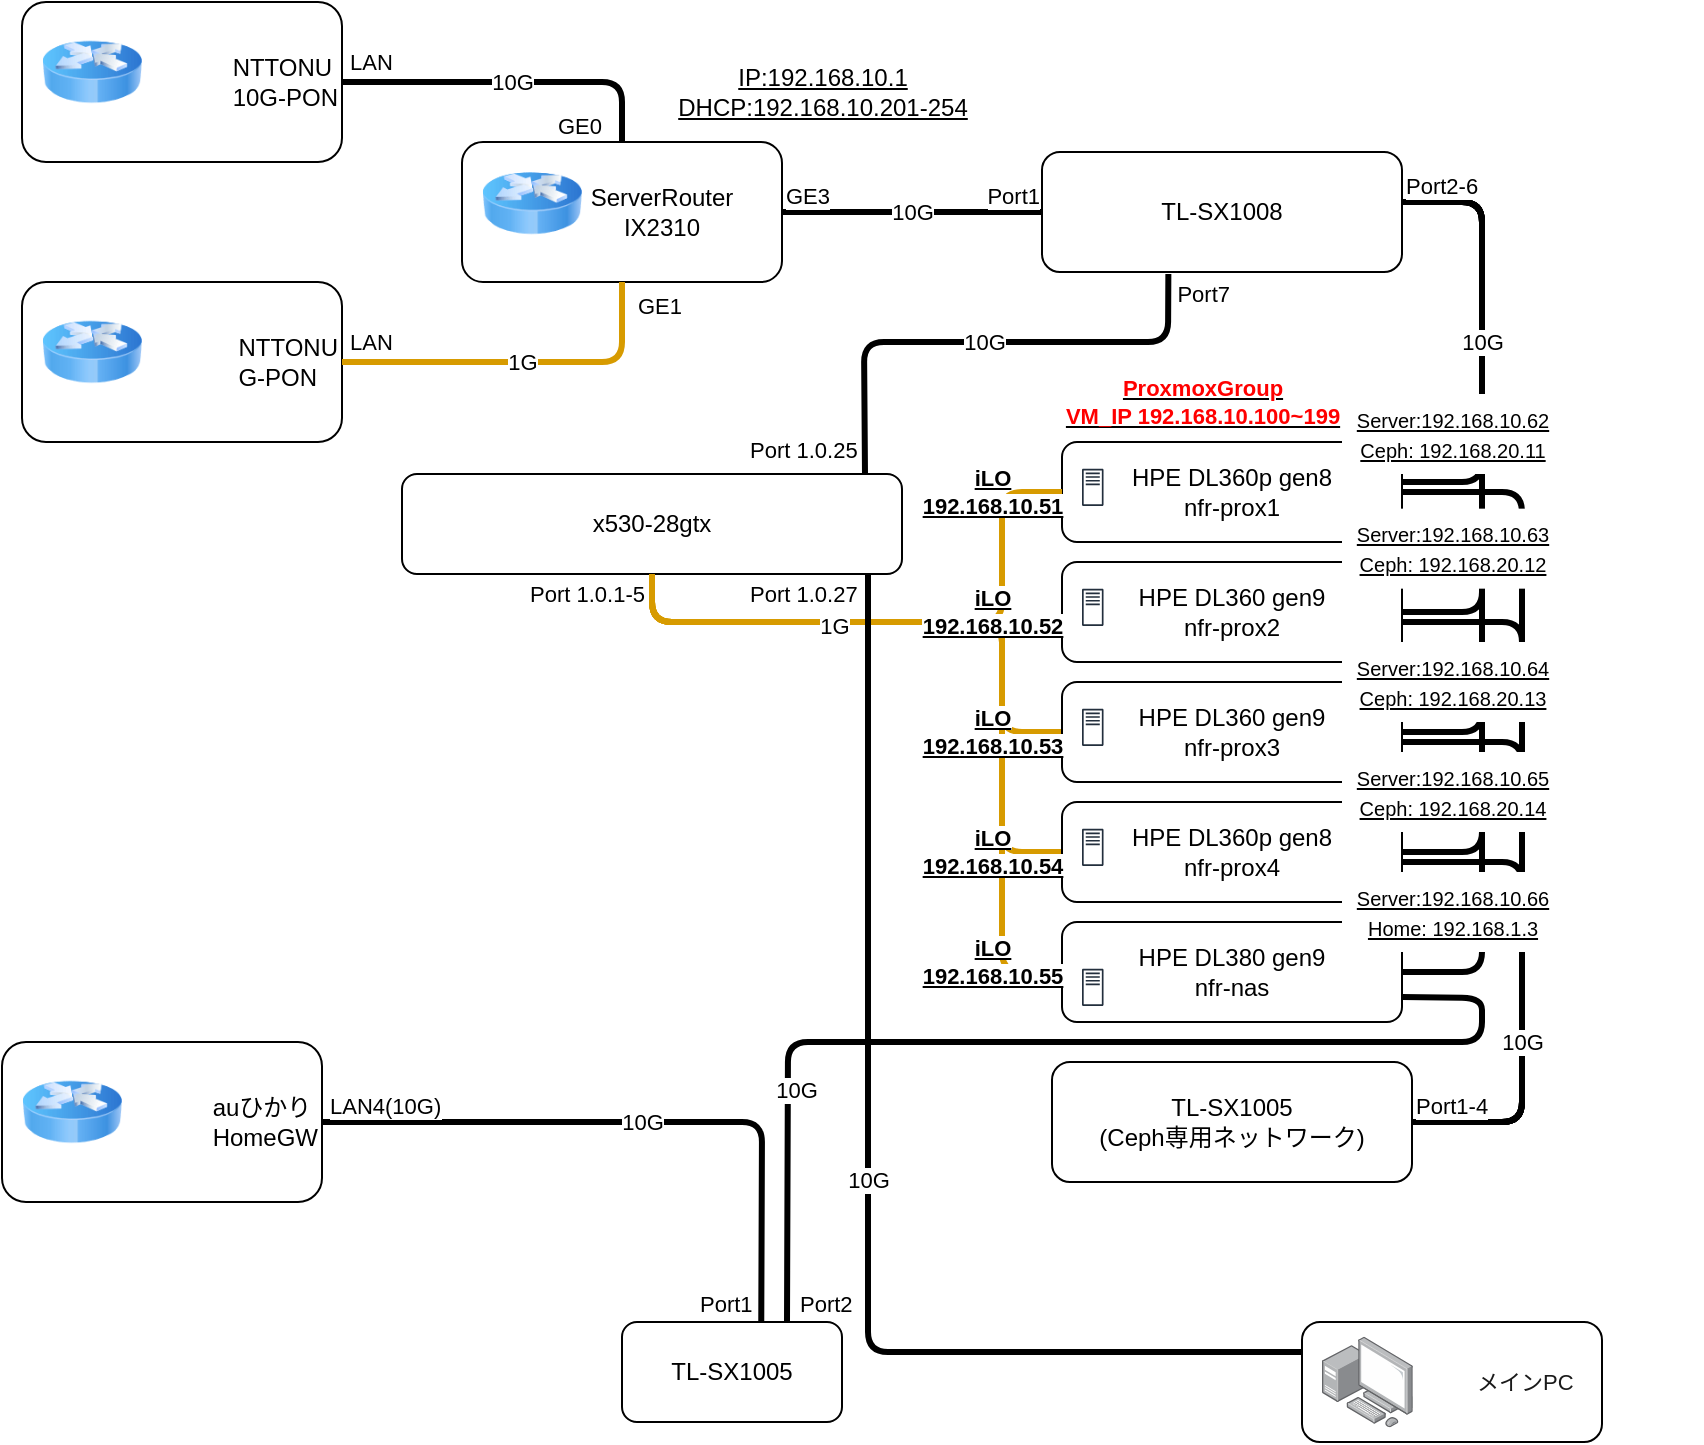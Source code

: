 <mxfile version="18.0.2" type="github">
  <diagram id="IVtER8iOa4Ks5zT8WiCw" name="HomeNetwork">
    <mxGraphModel dx="524" dy="550" grid="1" gridSize="10" guides="1" tooltips="1" connect="1" arrows="1" fold="1" page="1" pageScale="1" pageWidth="827" pageHeight="1169" math="0" shadow="0">
      <root>
        <mxCell id="0" />
        <mxCell id="1" parent="0" />
        <mxCell id="cud8JSi5Q64nd5TMTgj2-10" value="" style="endArrow=none;html=1;rounded=1;strokeWidth=3;endFill=0;entryX=1;entryY=0.5;entryDx=0;entryDy=0;exitX=1;exitY=0.5;exitDx=0;exitDy=0;" edge="1" parent="1" source="F0cyMqDmB0AHEjMqEv3i-40" target="cud8JSi5Q64nd5TMTgj2-1">
          <mxGeometry relative="1" as="geometry">
            <mxPoint x="730" y="340" as="sourcePoint" />
            <mxPoint x="735" y="590" as="targetPoint" />
            <Array as="points">
              <mxPoint x="780" y="265" />
              <mxPoint x="780" y="580" />
            </Array>
          </mxGeometry>
        </mxCell>
        <mxCell id="cud8JSi5Q64nd5TMTgj2-9" value="" style="endArrow=none;html=1;rounded=1;strokeWidth=3;endFill=0;entryX=1;entryY=0.5;entryDx=0;entryDy=0;" edge="1" parent="1" target="cud8JSi5Q64nd5TMTgj2-1">
          <mxGeometry relative="1" as="geometry">
            <mxPoint x="720" y="330" as="sourcePoint" />
            <mxPoint x="740" y="590" as="targetPoint" />
            <Array as="points">
              <mxPoint x="780" y="330" />
              <mxPoint x="780" y="580" />
            </Array>
          </mxGeometry>
        </mxCell>
        <mxCell id="cud8JSi5Q64nd5TMTgj2-8" value="" style="endArrow=none;html=1;rounded=1;strokeWidth=3;endFill=0;" edge="1" parent="1">
          <mxGeometry relative="1" as="geometry">
            <mxPoint x="720" y="390" as="sourcePoint" />
            <mxPoint x="730" y="580" as="targetPoint" />
            <Array as="points">
              <mxPoint x="780" y="390" />
              <mxPoint x="780" y="580" />
            </Array>
          </mxGeometry>
        </mxCell>
        <mxCell id="cud8JSi5Q64nd5TMTgj2-7" value="" style="endArrow=none;html=1;rounded=1;strokeWidth=3;endFill=0;" edge="1" parent="1">
          <mxGeometry relative="1" as="geometry">
            <mxPoint x="720" y="450" as="sourcePoint" />
            <mxPoint x="730" y="580" as="targetPoint" />
            <Array as="points">
              <mxPoint x="780" y="450" />
              <mxPoint x="780" y="580" />
            </Array>
          </mxGeometry>
        </mxCell>
        <mxCell id="F0cyMqDmB0AHEjMqEv3i-119" value="" style="endArrow=none;html=1;rounded=1;strokeWidth=3;exitX=0.5;exitY=1;exitDx=0;exitDy=0;endFill=0;fillColor=#ffe6cc;strokeColor=#d79b00;entryX=0;entryY=0.5;entryDx=0;entryDy=0;" parent="1" source="F0cyMqDmB0AHEjMqEv3i-83" target="F0cyMqDmB0AHEjMqEv3i-52" edge="1">
          <mxGeometry relative="1" as="geometry">
            <mxPoint x="385" y="320" as="sourcePoint" />
            <mxPoint x="560.0" y="455" as="targetPoint" />
            <Array as="points">
              <mxPoint x="345" y="330" />
              <mxPoint x="520" y="330" />
              <mxPoint x="520" y="505" />
            </Array>
          </mxGeometry>
        </mxCell>
        <mxCell id="F0cyMqDmB0AHEjMqEv3i-118" value="" style="endArrow=none;html=1;rounded=1;strokeWidth=3;exitX=0.5;exitY=1;exitDx=0;exitDy=0;endFill=0;fillColor=#ffe6cc;strokeColor=#d79b00;entryX=0;entryY=0.5;entryDx=0;entryDy=0;" parent="1" source="F0cyMqDmB0AHEjMqEv3i-83" target="F0cyMqDmB0AHEjMqEv3i-49" edge="1">
          <mxGeometry relative="1" as="geometry">
            <mxPoint x="385" y="320" as="sourcePoint" />
            <mxPoint x="560.0" y="395" as="targetPoint" />
            <Array as="points">
              <mxPoint x="345" y="330" />
              <mxPoint x="520" y="330" />
              <mxPoint x="520" y="445" />
            </Array>
          </mxGeometry>
        </mxCell>
        <mxCell id="F0cyMqDmB0AHEjMqEv3i-113" value="" style="endArrow=none;html=1;rounded=1;strokeWidth=3;exitX=0.5;exitY=1;exitDx=0;exitDy=0;endFill=0;fillColor=#ffe6cc;strokeColor=#d79b00;entryX=0;entryY=0.5;entryDx=0;entryDy=0;" parent="1" source="F0cyMqDmB0AHEjMqEv3i-83" target="F0cyMqDmB0AHEjMqEv3i-46" edge="1">
          <mxGeometry relative="1" as="geometry">
            <mxPoint x="336" y="390" as="sourcePoint" />
            <mxPoint x="511.0" y="410" as="targetPoint" />
            <Array as="points">
              <mxPoint x="345" y="330" />
              <mxPoint x="520" y="330" />
              <mxPoint x="520" y="385" />
            </Array>
          </mxGeometry>
        </mxCell>
        <mxCell id="F0cyMqDmB0AHEjMqEv3i-4" value="" style="group" parent="1" vertex="1" connectable="0">
          <mxGeometry x="30" y="20" width="160" height="80" as="geometry" />
        </mxCell>
        <mxCell id="F0cyMqDmB0AHEjMqEv3i-3" value="&lt;div style=&quot;text-align: justify;&quot;&gt;&lt;span style=&quot;background-color: initial;&quot;&gt;NTTONU&lt;/span&gt;&lt;/div&gt;&lt;div style=&quot;text-align: justify;&quot;&gt;&lt;span style=&quot;background-color: initial;&quot;&gt;10G-PON&lt;/span&gt;&lt;/div&gt;" style="rounded=1;whiteSpace=wrap;html=1;align=right;" parent="F0cyMqDmB0AHEjMqEv3i-4" vertex="1">
          <mxGeometry width="160" height="80" as="geometry" />
        </mxCell>
        <mxCell id="F0cyMqDmB0AHEjMqEv3i-2" value="" style="image;html=1;image=img/lib/clip_art/networking/Router_Icon_128x128.png" parent="F0cyMqDmB0AHEjMqEv3i-4" vertex="1">
          <mxGeometry x="10" y="10" width="50" height="50" as="geometry" />
        </mxCell>
        <mxCell id="F0cyMqDmB0AHEjMqEv3i-5" value="" style="group" parent="1" vertex="1" connectable="0">
          <mxGeometry x="30" y="160" width="160" height="80" as="geometry" />
        </mxCell>
        <mxCell id="F0cyMqDmB0AHEjMqEv3i-6" value="&lt;div style=&quot;text-align: justify;&quot;&gt;&lt;span style=&quot;background-color: initial;&quot;&gt;NTTONU&lt;/span&gt;&lt;/div&gt;&lt;div style=&quot;text-align: justify;&quot;&gt;&lt;span style=&quot;background-color: initial;&quot;&gt;G-PON&lt;/span&gt;&lt;/div&gt;" style="rounded=1;whiteSpace=wrap;html=1;align=right;" parent="F0cyMqDmB0AHEjMqEv3i-5" vertex="1">
          <mxGeometry width="160" height="80" as="geometry" />
        </mxCell>
        <mxCell id="F0cyMqDmB0AHEjMqEv3i-7" value="" style="image;html=1;image=img/lib/clip_art/networking/Router_Icon_128x128.png" parent="F0cyMqDmB0AHEjMqEv3i-5" vertex="1">
          <mxGeometry x="10" y="10" width="50" height="50" as="geometry" />
        </mxCell>
        <mxCell id="F0cyMqDmB0AHEjMqEv3i-8" value="" style="group" parent="1" vertex="1" connectable="0">
          <mxGeometry x="250" y="90" width="160" height="70" as="geometry" />
        </mxCell>
        <mxCell id="F0cyMqDmB0AHEjMqEv3i-9" value="&lt;blockquote style=&quot;margin: 0 0 0 40px; border: none; padding: 0px;&quot;&gt;&lt;div style=&quot;&quot;&gt;&lt;span style=&quot;background-color: initial;&quot;&gt;ServerRouter&lt;/span&gt;&lt;/div&gt;&lt;div style=&quot;&quot;&gt;&lt;span style=&quot;background-color: initial;&quot;&gt;IX2310&lt;/span&gt;&lt;/div&gt;&lt;/blockquote&gt;" style="rounded=1;whiteSpace=wrap;html=1;align=center;" parent="F0cyMqDmB0AHEjMqEv3i-8" vertex="1">
          <mxGeometry width="160" height="70" as="geometry" />
        </mxCell>
        <mxCell id="F0cyMqDmB0AHEjMqEv3i-10" value="" style="image;html=1;image=img/lib/clip_art/networking/Router_Icon_128x128.png" parent="F0cyMqDmB0AHEjMqEv3i-8" vertex="1">
          <mxGeometry x="10" y="8.75" width="50" height="43.75" as="geometry" />
        </mxCell>
        <mxCell id="F0cyMqDmB0AHEjMqEv3i-18" value="" style="endArrow=none;html=1;rounded=1;strokeWidth=3;exitX=1;exitY=0.5;exitDx=0;exitDy=0;entryX=0.5;entryY=0;entryDx=0;entryDy=0;endFill=0;" parent="1" source="F0cyMqDmB0AHEjMqEv3i-3" target="F0cyMqDmB0AHEjMqEv3i-9" edge="1">
          <mxGeometry relative="1" as="geometry">
            <mxPoint x="200" y="60" as="sourcePoint" />
            <mxPoint x="360" y="60" as="targetPoint" />
            <Array as="points">
              <mxPoint x="330" y="60" />
            </Array>
          </mxGeometry>
        </mxCell>
        <mxCell id="F0cyMqDmB0AHEjMqEv3i-19" value="10G" style="edgeLabel;resizable=0;html=1;align=center;verticalAlign=middle;" parent="F0cyMqDmB0AHEjMqEv3i-18" connectable="0" vertex="1">
          <mxGeometry relative="1" as="geometry" />
        </mxCell>
        <mxCell id="F0cyMqDmB0AHEjMqEv3i-20" value="LAN" style="edgeLabel;resizable=0;html=1;align=left;verticalAlign=bottom;spacing=4;" parent="F0cyMqDmB0AHEjMqEv3i-18" connectable="0" vertex="1">
          <mxGeometry x="-1" relative="1" as="geometry" />
        </mxCell>
        <mxCell id="F0cyMqDmB0AHEjMqEv3i-21" value="GE0" style="edgeLabel;resizable=0;html=1;align=right;verticalAlign=bottom;" parent="F0cyMqDmB0AHEjMqEv3i-18" connectable="0" vertex="1">
          <mxGeometry x="1" relative="1" as="geometry">
            <mxPoint x="-10" as="offset" />
          </mxGeometry>
        </mxCell>
        <mxCell id="F0cyMqDmB0AHEjMqEv3i-22" value="" style="endArrow=none;html=1;rounded=1;strokeWidth=3;exitX=1;exitY=0.5;exitDx=0;exitDy=0;entryX=0.5;entryY=1;entryDx=0;entryDy=0;endFill=0;fillColor=#ffe6cc;strokeColor=#d79b00;" parent="1" target="F0cyMqDmB0AHEjMqEv3i-9" edge="1">
          <mxGeometry relative="1" as="geometry">
            <mxPoint x="190.0" y="200" as="sourcePoint" />
            <mxPoint x="330" y="230" as="targetPoint" />
            <Array as="points">
              <mxPoint x="330" y="200" />
            </Array>
          </mxGeometry>
        </mxCell>
        <mxCell id="F0cyMqDmB0AHEjMqEv3i-23" value="1G" style="edgeLabel;resizable=0;html=1;align=center;verticalAlign=middle;" parent="F0cyMqDmB0AHEjMqEv3i-22" connectable="0" vertex="1">
          <mxGeometry relative="1" as="geometry" />
        </mxCell>
        <mxCell id="F0cyMqDmB0AHEjMqEv3i-24" value="LAN" style="edgeLabel;resizable=0;html=1;align=left;verticalAlign=bottom;spacing=4;" parent="F0cyMqDmB0AHEjMqEv3i-22" connectable="0" vertex="1">
          <mxGeometry x="-1" relative="1" as="geometry" />
        </mxCell>
        <mxCell id="F0cyMqDmB0AHEjMqEv3i-25" value="GE1" style="edgeLabel;resizable=0;html=1;align=right;verticalAlign=bottom;" parent="F0cyMqDmB0AHEjMqEv3i-22" connectable="0" vertex="1">
          <mxGeometry x="1" relative="1" as="geometry">
            <mxPoint x="30" y="20" as="offset" />
          </mxGeometry>
        </mxCell>
        <mxCell id="F0cyMqDmB0AHEjMqEv3i-26" value="GE1" style="edgeLabel;resizable=0;html=1;align=right;verticalAlign=bottom;" parent="F0cyMqDmB0AHEjMqEv3i-22" connectable="0" vertex="1">
          <mxGeometry x="1" relative="1" as="geometry">
            <mxPoint x="30" y="20" as="offset" />
          </mxGeometry>
        </mxCell>
        <mxCell id="F0cyMqDmB0AHEjMqEv3i-27" value="" style="group" parent="1" vertex="1" connectable="0">
          <mxGeometry x="20" y="540" width="160" height="80" as="geometry" />
        </mxCell>
        <mxCell id="F0cyMqDmB0AHEjMqEv3i-28" value="&lt;blockquote style=&quot;margin: 0 0 0 40px; border: none; padding: 0px;&quot;&gt;&lt;blockquote style=&quot;margin: 0 0 0 40px; border: none; padding: 0px;&quot;&gt;&lt;div style=&quot;text-align: justify;&quot;&gt;&lt;span style=&quot;background-color: initial;&quot;&gt;auひかり&lt;/span&gt;&lt;/div&gt;&lt;/blockquote&gt;&lt;blockquote style=&quot;margin: 0 0 0 40px; border: none; padding: 0px;&quot;&gt;&lt;div style=&quot;text-align: justify;&quot;&gt;&lt;span style=&quot;background-color: initial;&quot;&gt;HomeGW&lt;/span&gt;&lt;/div&gt;&lt;/blockquote&gt;&lt;/blockquote&gt;" style="rounded=1;whiteSpace=wrap;html=1;align=right;" parent="F0cyMqDmB0AHEjMqEv3i-27" vertex="1">
          <mxGeometry width="160" height="80" as="geometry" />
        </mxCell>
        <mxCell id="F0cyMqDmB0AHEjMqEv3i-29" value="" style="image;html=1;image=img/lib/clip_art/networking/Router_Icon_128x128.png" parent="F0cyMqDmB0AHEjMqEv3i-27" vertex="1">
          <mxGeometry x="10" y="10" width="50" height="50" as="geometry" />
        </mxCell>
        <mxCell id="F0cyMqDmB0AHEjMqEv3i-34" value="TL-SX1008" style="rounded=1;whiteSpace=wrap;html=1;" parent="1" vertex="1">
          <mxGeometry x="540" y="95" width="180" height="60" as="geometry" />
        </mxCell>
        <mxCell id="F0cyMqDmB0AHEjMqEv3i-35" value="" style="endArrow=none;html=1;rounded=1;strokeWidth=3;exitX=1;exitY=0.5;exitDx=0;exitDy=0;entryX=0;entryY=0.5;entryDx=0;entryDy=0;endFill=0;" parent="1" source="F0cyMqDmB0AHEjMqEv3i-9" target="F0cyMqDmB0AHEjMqEv3i-34" edge="1">
          <mxGeometry relative="1" as="geometry">
            <mxPoint x="344" y="185" as="sourcePoint" />
            <mxPoint x="484" y="215" as="targetPoint" />
            <Array as="points" />
          </mxGeometry>
        </mxCell>
        <mxCell id="F0cyMqDmB0AHEjMqEv3i-36" value="10G" style="edgeLabel;resizable=0;html=1;align=center;verticalAlign=middle;" parent="F0cyMqDmB0AHEjMqEv3i-35" connectable="0" vertex="1">
          <mxGeometry relative="1" as="geometry" />
        </mxCell>
        <mxCell id="F0cyMqDmB0AHEjMqEv3i-37" value="GE3" style="edgeLabel;resizable=0;html=1;align=left;verticalAlign=bottom;" parent="F0cyMqDmB0AHEjMqEv3i-35" connectable="0" vertex="1">
          <mxGeometry x="-1" relative="1" as="geometry" />
        </mxCell>
        <mxCell id="F0cyMqDmB0AHEjMqEv3i-38" value="Port1" style="edgeLabel;resizable=0;html=1;align=right;verticalAlign=bottom;" parent="F0cyMqDmB0AHEjMqEv3i-35" connectable="0" vertex="1">
          <mxGeometry x="1" relative="1" as="geometry">
            <mxPoint x="-1" as="offset" />
          </mxGeometry>
        </mxCell>
        <mxCell id="F0cyMqDmB0AHEjMqEv3i-41" value="" style="group" parent="1" vertex="1" connectable="0">
          <mxGeometry x="550" y="240" width="170" height="50" as="geometry" />
        </mxCell>
        <mxCell id="F0cyMqDmB0AHEjMqEv3i-40" value="HPE DL360p gen8&lt;br&gt;nfr-prox1" style="rounded=1;whiteSpace=wrap;html=1;" parent="F0cyMqDmB0AHEjMqEv3i-41" vertex="1">
          <mxGeometry width="170" height="50" as="geometry" />
        </mxCell>
        <mxCell id="F0cyMqDmB0AHEjMqEv3i-39" value="" style="sketch=0;outlineConnect=0;fontColor=#232F3E;gradientColor=none;fillColor=#232F3D;strokeColor=none;dashed=0;verticalLabelPosition=bottom;verticalAlign=top;align=center;html=1;fontSize=12;fontStyle=0;aspect=fixed;pointerEvents=1;shape=mxgraph.aws4.traditional_server;" parent="F0cyMqDmB0AHEjMqEv3i-41" vertex="1">
          <mxGeometry x="10" y="13.333" width="10.767" height="18.667" as="geometry" />
        </mxCell>
        <mxCell id="F0cyMqDmB0AHEjMqEv3i-42" value="" style="group" parent="1" vertex="1" connectable="0">
          <mxGeometry x="550" y="300" width="250" height="50" as="geometry" />
        </mxCell>
        <mxCell id="F0cyMqDmB0AHEjMqEv3i-43" value="HPE DL360 gen9&lt;br&gt;nfr-prox2" style="rounded=1;whiteSpace=wrap;html=1;" parent="F0cyMqDmB0AHEjMqEv3i-42" vertex="1">
          <mxGeometry width="170" height="50" as="geometry" />
        </mxCell>
        <mxCell id="F0cyMqDmB0AHEjMqEv3i-44" value="" style="sketch=0;outlineConnect=0;fontColor=#232F3E;gradientColor=none;fillColor=#232F3D;strokeColor=none;dashed=0;verticalLabelPosition=bottom;verticalAlign=top;align=center;html=1;fontSize=12;fontStyle=0;aspect=fixed;pointerEvents=1;shape=mxgraph.aws4.traditional_server;" parent="F0cyMqDmB0AHEjMqEv3i-42" vertex="1">
          <mxGeometry x="10" y="13.333" width="10.767" height="18.667" as="geometry" />
        </mxCell>
        <mxCell id="F0cyMqDmB0AHEjMqEv3i-45" value="" style="group" parent="1" vertex="1" connectable="0">
          <mxGeometry x="550" y="360" width="170" height="50" as="geometry" />
        </mxCell>
        <mxCell id="F0cyMqDmB0AHEjMqEv3i-46" value="HPE DL360 gen9&lt;br&gt;nfr-prox3" style="rounded=1;whiteSpace=wrap;html=1;" parent="F0cyMqDmB0AHEjMqEv3i-45" vertex="1">
          <mxGeometry width="170" height="50" as="geometry" />
        </mxCell>
        <mxCell id="F0cyMqDmB0AHEjMqEv3i-47" value="" style="sketch=0;outlineConnect=0;fontColor=#232F3E;gradientColor=none;fillColor=#232F3D;strokeColor=none;dashed=0;verticalLabelPosition=bottom;verticalAlign=top;align=center;html=1;fontSize=12;fontStyle=0;aspect=fixed;pointerEvents=1;shape=mxgraph.aws4.traditional_server;" parent="F0cyMqDmB0AHEjMqEv3i-45" vertex="1">
          <mxGeometry x="10" y="13.333" width="10.767" height="18.667" as="geometry" />
        </mxCell>
        <mxCell id="F0cyMqDmB0AHEjMqEv3i-48" value="" style="group" parent="1" vertex="1" connectable="0">
          <mxGeometry x="550" y="420" width="170" height="50" as="geometry" />
        </mxCell>
        <mxCell id="F0cyMqDmB0AHEjMqEv3i-49" value="HPE DL360p gen8&lt;br&gt;nfr-prox4" style="rounded=1;whiteSpace=wrap;html=1;" parent="F0cyMqDmB0AHEjMqEv3i-48" vertex="1">
          <mxGeometry width="170" height="50" as="geometry" />
        </mxCell>
        <mxCell id="F0cyMqDmB0AHEjMqEv3i-50" value="" style="sketch=0;outlineConnect=0;fontColor=#232F3E;gradientColor=none;fillColor=#232F3D;strokeColor=none;dashed=0;verticalLabelPosition=bottom;verticalAlign=top;align=center;html=1;fontSize=12;fontStyle=0;aspect=fixed;pointerEvents=1;shape=mxgraph.aws4.traditional_server;" parent="F0cyMqDmB0AHEjMqEv3i-48" vertex="1">
          <mxGeometry x="10" y="13.333" width="10.767" height="18.667" as="geometry" />
        </mxCell>
        <mxCell id="F0cyMqDmB0AHEjMqEv3i-75" value="" style="endArrow=none;html=1;rounded=1;strokeWidth=3;endFill=0;entryX=1;entryY=0.5;entryDx=0;entryDy=0;" parent="1" target="F0cyMqDmB0AHEjMqEv3i-43" edge="1">
          <mxGeometry relative="1" as="geometry">
            <mxPoint x="720" y="120" as="sourcePoint" />
            <mxPoint x="730" y="270" as="targetPoint" />
            <Array as="points">
              <mxPoint x="760" y="120" />
              <mxPoint x="760" y="325" />
            </Array>
          </mxGeometry>
        </mxCell>
        <mxCell id="F0cyMqDmB0AHEjMqEv3i-51" value="" style="group" parent="1" vertex="1" connectable="0">
          <mxGeometry x="550" y="490" width="170" height="50" as="geometry" />
        </mxCell>
        <mxCell id="F0cyMqDmB0AHEjMqEv3i-52" value="HPE DL380 gen9&lt;br&gt;nfr-nas" style="rounded=1;whiteSpace=wrap;html=1;" parent="F0cyMqDmB0AHEjMqEv3i-51" vertex="1">
          <mxGeometry y="-10" width="170" height="50" as="geometry" />
        </mxCell>
        <mxCell id="F0cyMqDmB0AHEjMqEv3i-53" value="" style="sketch=0;outlineConnect=0;fontColor=#232F3E;gradientColor=none;fillColor=#232F3D;strokeColor=none;dashed=0;verticalLabelPosition=bottom;verticalAlign=top;align=center;html=1;fontSize=12;fontStyle=0;aspect=fixed;pointerEvents=1;shape=mxgraph.aws4.traditional_server;" parent="F0cyMqDmB0AHEjMqEv3i-51" vertex="1">
          <mxGeometry x="10" y="13.333" width="10.767" height="18.667" as="geometry" />
        </mxCell>
        <mxCell id="F0cyMqDmB0AHEjMqEv3i-78" value="" style="endArrow=none;html=1;rounded=1;strokeWidth=3;endFill=0;entryX=1;entryY=0.5;entryDx=0;entryDy=0;" parent="1" target="F0cyMqDmB0AHEjMqEv3i-46" edge="1">
          <mxGeometry relative="1" as="geometry">
            <mxPoint x="720" y="120" as="sourcePoint" />
            <mxPoint x="730" y="335" as="targetPoint" />
            <Array as="points">
              <mxPoint x="760" y="120" />
              <mxPoint x="760" y="385" />
            </Array>
          </mxGeometry>
        </mxCell>
        <mxCell id="F0cyMqDmB0AHEjMqEv3i-79" value="" style="endArrow=none;html=1;rounded=1;strokeWidth=3;endFill=0;entryX=1;entryY=0.5;entryDx=0;entryDy=0;" parent="1" target="F0cyMqDmB0AHEjMqEv3i-49" edge="1">
          <mxGeometry relative="1" as="geometry">
            <mxPoint x="720" y="120" as="sourcePoint" />
            <mxPoint x="730" y="395" as="targetPoint" />
            <Array as="points">
              <mxPoint x="760" y="120" />
              <mxPoint x="760" y="445" />
            </Array>
          </mxGeometry>
        </mxCell>
        <mxCell id="F0cyMqDmB0AHEjMqEv3i-80" value="" style="endArrow=none;html=1;rounded=1;strokeWidth=3;endFill=0;entryX=1;entryY=0.5;entryDx=0;entryDy=0;" parent="1" target="F0cyMqDmB0AHEjMqEv3i-52" edge="1">
          <mxGeometry relative="1" as="geometry">
            <mxPoint x="720" y="120" as="sourcePoint" />
            <mxPoint x="730" y="455" as="targetPoint" />
            <Array as="points">
              <mxPoint x="760" y="120" />
              <mxPoint x="760" y="505" />
            </Array>
          </mxGeometry>
        </mxCell>
        <mxCell id="F0cyMqDmB0AHEjMqEv3i-72" value="" style="endArrow=none;html=1;rounded=1;strokeWidth=3;endFill=0;" parent="1" edge="1">
          <mxGeometry relative="1" as="geometry">
            <mxPoint x="720" y="120" as="sourcePoint" />
            <mxPoint x="720" y="260" as="targetPoint" />
            <Array as="points">
              <mxPoint x="760" y="120" />
              <mxPoint x="760" y="260" />
            </Array>
          </mxGeometry>
        </mxCell>
        <mxCell id="F0cyMqDmB0AHEjMqEv3i-74" value="Port2-6" style="edgeLabel;resizable=0;html=1;align=left;verticalAlign=bottom;" parent="F0cyMqDmB0AHEjMqEv3i-72" connectable="0" vertex="1">
          <mxGeometry x="-1" relative="1" as="geometry" />
        </mxCell>
        <mxCell id="F0cyMqDmB0AHEjMqEv3i-81" value="10G" style="edgeLabel;resizable=0;html=1;align=center;verticalAlign=middle;labelBorderColor=none;labelBackgroundColor=default;" parent="F0cyMqDmB0AHEjMqEv3i-72" connectable="0" vertex="1">
          <mxGeometry relative="1" as="geometry">
            <mxPoint as="offset" />
          </mxGeometry>
        </mxCell>
        <mxCell id="F0cyMqDmB0AHEjMqEv3i-83" value="x530-28gtx" style="rounded=1;whiteSpace=wrap;html=1;labelBackgroundColor=default;labelBorderColor=none;" parent="1" vertex="1">
          <mxGeometry x="220" y="256.0" width="250" height="50" as="geometry" />
        </mxCell>
        <mxCell id="F0cyMqDmB0AHEjMqEv3i-84" value="" style="endArrow=none;html=1;rounded=1;strokeWidth=3;entryX=0.351;entryY=1.016;entryDx=0;entryDy=0;endFill=0;entryPerimeter=0;exitX=0.926;exitY=0.003;exitDx=0;exitDy=0;exitPerimeter=0;" parent="1" source="F0cyMqDmB0AHEjMqEv3i-83" target="F0cyMqDmB0AHEjMqEv3i-34" edge="1">
          <mxGeometry relative="1" as="geometry">
            <mxPoint x="450" y="260" as="sourcePoint" />
            <mxPoint x="560" y="190" as="targetPoint" />
            <Array as="points">
              <mxPoint x="451" y="190" />
              <mxPoint x="603" y="190" />
            </Array>
          </mxGeometry>
        </mxCell>
        <mxCell id="F0cyMqDmB0AHEjMqEv3i-85" value="10G" style="edgeLabel;resizable=0;html=1;align=center;verticalAlign=middle;" parent="F0cyMqDmB0AHEjMqEv3i-84" connectable="0" vertex="1">
          <mxGeometry relative="1" as="geometry" />
        </mxCell>
        <mxCell id="F0cyMqDmB0AHEjMqEv3i-86" value="Port 1.0.25" style="edgeLabel;resizable=0;html=1;align=left;verticalAlign=bottom;spacing=0;spacingLeft=3;" parent="F0cyMqDmB0AHEjMqEv3i-84" connectable="0" vertex="1">
          <mxGeometry x="-1" relative="1" as="geometry">
            <mxPoint x="-61" y="-6" as="offset" />
          </mxGeometry>
        </mxCell>
        <mxCell id="F0cyMqDmB0AHEjMqEv3i-87" value="Port7" style="edgeLabel;resizable=0;html=1;align=right;verticalAlign=bottom;spacing=-2;" parent="F0cyMqDmB0AHEjMqEv3i-84" connectable="0" vertex="1">
          <mxGeometry x="1" relative="1" as="geometry">
            <mxPoint x="27" y="14" as="offset" />
          </mxGeometry>
        </mxCell>
        <mxCell id="F0cyMqDmB0AHEjMqEv3i-93" value="" style="endArrow=none;html=1;rounded=1;strokeWidth=3;exitX=0.5;exitY=1;exitDx=0;exitDy=0;endFill=0;fillColor=#ffe6cc;strokeColor=#d79b00;" parent="1" source="F0cyMqDmB0AHEjMqEv3i-83" edge="1">
          <mxGeometry relative="1" as="geometry">
            <mxPoint x="385" y="320" as="sourcePoint" />
            <mxPoint x="550" y="330" as="targetPoint" />
            <Array as="points">
              <mxPoint x="345" y="330" />
              <mxPoint x="520" y="330" />
            </Array>
          </mxGeometry>
        </mxCell>
        <mxCell id="F0cyMqDmB0AHEjMqEv3i-95" value="Port 1.0.1-5" style="edgeLabel;resizable=0;html=1;align=left;verticalAlign=bottom;spacing=4;" parent="F0cyMqDmB0AHEjMqEv3i-93" connectable="0" vertex="1">
          <mxGeometry x="-1" relative="1" as="geometry">
            <mxPoint x="-65" y="20" as="offset" />
          </mxGeometry>
        </mxCell>
        <mxCell id="F0cyMqDmB0AHEjMqEv3i-89" value="" style="endArrow=none;html=1;rounded=1;strokeWidth=3;exitX=0.5;exitY=1;exitDx=0;exitDy=0;entryX=0;entryY=0.5;entryDx=0;entryDy=0;endFill=0;fillColor=#ffe6cc;strokeColor=#d79b00;" parent="1" source="F0cyMqDmB0AHEjMqEv3i-83" target="F0cyMqDmB0AHEjMqEv3i-40" edge="1">
          <mxGeometry relative="1" as="geometry">
            <mxPoint x="400" y="420" as="sourcePoint" />
            <mxPoint x="524.43" y="315.31" as="targetPoint" />
            <Array as="points">
              <mxPoint x="345" y="330" />
              <mxPoint x="520" y="330" />
              <mxPoint x="520" y="265" />
            </Array>
          </mxGeometry>
        </mxCell>
        <mxCell id="F0cyMqDmB0AHEjMqEv3i-90" value="1G" style="edgeLabel;resizable=0;html=1;align=center;verticalAlign=middle;" parent="F0cyMqDmB0AHEjMqEv3i-89" connectable="0" vertex="1">
          <mxGeometry relative="1" as="geometry">
            <mxPoint x="-32" y="2" as="offset" />
          </mxGeometry>
        </mxCell>
        <mxCell id="F0cyMqDmB0AHEjMqEv3i-96" value="&lt;span style=&quot;background-color: rgb(255, 255, 255);&quot;&gt;iLO&lt;br&gt;192.168.10.51&lt;/span&gt;" style="text;html=1;align=center;verticalAlign=middle;resizable=0;points=[];autosize=1;strokeColor=none;fillColor=none;labelBackgroundColor=none;fontSize=11;fontStyle=5;spacing=2;spacingTop=0;" parent="1" vertex="1">
          <mxGeometry x="470" y="245" width="90" height="40" as="geometry" />
        </mxCell>
        <mxCell id="F0cyMqDmB0AHEjMqEv3i-101" value="&lt;u style=&quot;background-color: rgb(255, 255, 255);&quot;&gt;iLO&lt;br&gt;192.168.10.52&lt;/u&gt;" style="text;html=1;align=center;verticalAlign=middle;resizable=0;points=[];autosize=1;strokeColor=none;fillColor=none;labelBackgroundColor=none;fontSize=11;fontStyle=1;spacing=2;spacingTop=0;" parent="1" vertex="1">
          <mxGeometry x="470" y="305" width="90" height="40" as="geometry" />
        </mxCell>
        <mxCell id="F0cyMqDmB0AHEjMqEv3i-117" value="&lt;u style=&quot;background-color: rgb(255, 255, 255);&quot;&gt;iLO&lt;br&gt;192.168.10.53&lt;/u&gt;" style="text;html=1;align=center;verticalAlign=middle;resizable=0;points=[];autosize=1;strokeColor=none;fillColor=none;labelBackgroundColor=none;fontSize=11;fontStyle=1;spacing=2;spacingTop=0;" parent="1" vertex="1">
          <mxGeometry x="470" y="365" width="90" height="40" as="geometry" />
        </mxCell>
        <mxCell id="F0cyMqDmB0AHEjMqEv3i-120" value="&lt;span style=&quot;background-color: rgb(255, 255, 255);&quot;&gt;&lt;u&gt;iLO&lt;br&gt;192.168.10.54&lt;/u&gt;&lt;/span&gt;" style="text;html=1;align=center;verticalAlign=middle;resizable=0;points=[];autosize=1;strokeColor=none;fillColor=none;labelBackgroundColor=none;fontSize=11;fontStyle=1;spacing=2;spacingTop=0;" parent="1" vertex="1">
          <mxGeometry x="470" y="425" width="90" height="40" as="geometry" />
        </mxCell>
        <mxCell id="F0cyMqDmB0AHEjMqEv3i-125" value="&lt;u style=&quot;background-color: rgb(255, 255, 255);&quot;&gt;iLO&lt;br&gt;192.168.10.55&lt;/u&gt;" style="text;html=1;align=center;verticalAlign=middle;resizable=0;points=[];autosize=1;strokeColor=none;fillColor=none;labelBackgroundColor=none;fontSize=11;fontStyle=1;spacing=2;spacingTop=0;" parent="1" vertex="1">
          <mxGeometry x="470" y="480" width="90" height="40" as="geometry" />
        </mxCell>
        <mxCell id="cud8JSi5Q64nd5TMTgj2-1" value="TL-SX1005&lt;br&gt;(Ceph専用ネットワーク)" style="rounded=1;whiteSpace=wrap;html=1;" vertex="1" parent="1">
          <mxGeometry x="545" y="550" width="180" height="60" as="geometry" />
        </mxCell>
        <mxCell id="cud8JSi5Q64nd5TMTgj2-3" value="&lt;u&gt;IP:192.168.10.1&lt;br&gt;DHCP:192.168.10.201-254&lt;/u&gt;" style="text;html=1;align=center;verticalAlign=middle;resizable=0;points=[];autosize=1;strokeColor=none;fillColor=none;" vertex="1" parent="1">
          <mxGeometry x="350" y="50" width="160" height="30" as="geometry" />
        </mxCell>
        <mxCell id="cud8JSi5Q64nd5TMTgj2-4" value="" style="endArrow=none;html=1;rounded=1;strokeWidth=3;endFill=0;exitX=1;exitY=0.5;exitDx=0;exitDy=0;" edge="1" parent="1" source="cud8JSi5Q64nd5TMTgj2-1">
          <mxGeometry relative="1" as="geometry">
            <mxPoint x="750" y="320" as="sourcePoint" />
            <mxPoint x="780" y="509" as="targetPoint" />
            <Array as="points">
              <mxPoint x="780" y="580" />
              <mxPoint x="780" y="509" />
            </Array>
          </mxGeometry>
        </mxCell>
        <mxCell id="cud8JSi5Q64nd5TMTgj2-5" value="Port1-4" style="edgeLabel;resizable=0;html=1;align=left;verticalAlign=bottom;" connectable="0" vertex="1" parent="cud8JSi5Q64nd5TMTgj2-4">
          <mxGeometry x="-1" relative="1" as="geometry" />
        </mxCell>
        <mxCell id="cud8JSi5Q64nd5TMTgj2-6" value="10G" style="edgeLabel;resizable=0;html=1;align=center;verticalAlign=middle;labelBorderColor=none;labelBackgroundColor=default;" connectable="0" vertex="1" parent="cud8JSi5Q64nd5TMTgj2-4">
          <mxGeometry relative="1" as="geometry">
            <mxPoint y="-32" as="offset" />
          </mxGeometry>
        </mxCell>
        <mxCell id="cud8JSi5Q64nd5TMTgj2-13" value="&lt;font size=&quot;1&quot;&gt;&lt;u style=&quot;&quot;&gt;&lt;span style=&quot;background-color: rgb(255, 255, 255);&quot;&gt;Server:192.168.10.62&lt;br&gt;Ceph: 192.168.20.11&lt;/span&gt;&lt;br&gt;&lt;/u&gt;&lt;/font&gt;" style="text;html=1;align=center;verticalAlign=middle;resizable=0;points=[];autosize=1;strokeColor=none;fillColor=default;" vertex="1" parent="1">
          <mxGeometry x="690" y="216" width="110" height="40" as="geometry" />
        </mxCell>
        <mxCell id="cud8JSi5Q64nd5TMTgj2-15" value="&lt;font size=&quot;1&quot;&gt;&lt;u style=&quot;&quot;&gt;&lt;span style=&quot;background-color: rgb(255, 255, 255);&quot;&gt;Server:192.168.10.63&lt;br&gt;Ceph: 192.168.20.12&lt;/span&gt;&lt;br&gt;&lt;/u&gt;&lt;/font&gt;" style="text;html=1;align=center;verticalAlign=middle;resizable=0;points=[];autosize=1;strokeColor=none;fillColor=default;" vertex="1" parent="1">
          <mxGeometry x="690" y="273.33" width="110" height="40" as="geometry" />
        </mxCell>
        <mxCell id="cud8JSi5Q64nd5TMTgj2-16" value="&lt;font size=&quot;1&quot;&gt;&lt;u style=&quot;&quot;&gt;&lt;span style=&quot;background-color: rgb(255, 255, 255);&quot;&gt;Server:192.168.10.64&lt;br&gt;Ceph: 192.168.20.13&lt;/span&gt;&lt;br&gt;&lt;/u&gt;&lt;/font&gt;" style="text;html=1;align=center;verticalAlign=middle;resizable=0;points=[];autosize=1;strokeColor=none;fillColor=default;" vertex="1" parent="1">
          <mxGeometry x="690" y="340" width="110" height="40" as="geometry" />
        </mxCell>
        <mxCell id="cud8JSi5Q64nd5TMTgj2-17" value="&lt;font size=&quot;1&quot;&gt;&lt;u style=&quot;&quot;&gt;&lt;span style=&quot;background-color: rgb(255, 255, 255);&quot;&gt;Server:192.168.10.65&lt;br&gt;Ceph: 192.168.20.14&lt;/span&gt;&lt;br&gt;&lt;/u&gt;&lt;/font&gt;" style="text;html=1;align=center;verticalAlign=middle;resizable=0;points=[];autosize=1;strokeColor=none;fillColor=default;" vertex="1" parent="1">
          <mxGeometry x="690" y="395" width="110" height="40" as="geometry" />
        </mxCell>
        <mxCell id="cud8JSi5Q64nd5TMTgj2-18" value="&lt;font size=&quot;1&quot;&gt;&lt;u style=&quot;&quot;&gt;&lt;span style=&quot;background-color: rgb(255, 255, 255);&quot;&gt;Server:192.168.10.66&lt;br&gt;Home: 192.168.1.3&lt;/span&gt;&lt;br&gt;&lt;/u&gt;&lt;/font&gt;" style="text;html=1;align=center;verticalAlign=middle;resizable=0;points=[];autosize=1;strokeColor=none;fillColor=default;" vertex="1" parent="1">
          <mxGeometry x="690" y="455" width="110" height="40" as="geometry" />
        </mxCell>
        <mxCell id="cud8JSi5Q64nd5TMTgj2-19" value="&lt;b&gt;&lt;u&gt;&lt;font color=&quot;#ff0000&quot; style=&quot;background-color: rgb(255, 255, 255);&quot;&gt;ProxmoxGroup&lt;br&gt;VM_IP 192.168.10.100~199&lt;/font&gt;&lt;/u&gt;&lt;/b&gt;" style="text;html=1;align=center;verticalAlign=middle;resizable=0;points=[];autosize=1;strokeColor=none;fillColor=none;fontSize=11;fontColor=none;" vertex="1" parent="1">
          <mxGeometry x="545" y="205" width="150" height="30" as="geometry" />
        </mxCell>
        <mxCell id="cud8JSi5Q64nd5TMTgj2-37" value="" style="group" vertex="1" connectable="0" parent="1">
          <mxGeometry x="670" y="680" width="200" height="60" as="geometry" />
        </mxCell>
        <mxCell id="cud8JSi5Q64nd5TMTgj2-36" value="&lt;div style=&quot;text-align: justify;&quot;&gt;&lt;span style=&quot;color: rgb(26, 26, 26);&quot;&gt;メインPC&amp;nbsp; &amp;nbsp;&amp;nbsp;&lt;/span&gt;&lt;/div&gt;" style="rounded=1;whiteSpace=wrap;html=1;labelBackgroundColor=#FFFFFF;fontSize=11;fontColor=#FF0000;fillColor=default;align=right;" vertex="1" parent="cud8JSi5Q64nd5TMTgj2-37">
          <mxGeometry width="150" height="60" as="geometry" />
        </mxCell>
        <mxCell id="cud8JSi5Q64nd5TMTgj2-35" value="" style="points=[];aspect=fixed;html=1;align=center;shadow=0;dashed=0;image;image=img/lib/allied_telesis/computer_and_terminals/Personal_Computer_with_Server.svg;labelBackgroundColor=#FFFFFF;fontSize=11;fontColor=#FF0000;fillColor=default;" vertex="1" parent="cud8JSi5Q64nd5TMTgj2-37">
          <mxGeometry x="10" y="7.3" width="45.4" height="45.4" as="geometry" />
        </mxCell>
        <mxCell id="cud8JSi5Q64nd5TMTgj2-38" value="" style="endArrow=none;html=1;rounded=1;strokeWidth=3;endFill=0;exitX=0.932;exitY=0.991;exitDx=0;exitDy=0;exitPerimeter=0;entryX=0;entryY=0.25;entryDx=0;entryDy=0;" edge="1" parent="1" source="F0cyMqDmB0AHEjMqEv3i-83" target="cud8JSi5Q64nd5TMTgj2-36">
          <mxGeometry relative="1" as="geometry">
            <mxPoint x="269.66" y="526.29" as="sourcePoint" />
            <mxPoint x="450" y="600" as="targetPoint" />
            <Array as="points">
              <mxPoint x="453" y="695" />
            </Array>
          </mxGeometry>
        </mxCell>
        <mxCell id="cud8JSi5Q64nd5TMTgj2-39" value="10G" style="edgeLabel;resizable=0;html=1;align=center;verticalAlign=middle;" connectable="0" vertex="1" parent="cud8JSi5Q64nd5TMTgj2-38">
          <mxGeometry relative="1" as="geometry" />
        </mxCell>
        <mxCell id="cud8JSi5Q64nd5TMTgj2-40" value="Port 1.0.27" style="edgeLabel;resizable=0;html=1;align=left;verticalAlign=bottom;spacing=7;spacingLeft=-3;" connectable="0" vertex="1" parent="cud8JSi5Q64nd5TMTgj2-38">
          <mxGeometry x="-1" relative="1" as="geometry">
            <mxPoint x="-63" y="24" as="offset" />
          </mxGeometry>
        </mxCell>
        <mxCell id="cud8JSi5Q64nd5TMTgj2-42" value="TL-SX1005" style="rounded=1;whiteSpace=wrap;html=1;" vertex="1" parent="1">
          <mxGeometry x="330" y="680" width="110" height="50" as="geometry" />
        </mxCell>
        <mxCell id="cud8JSi5Q64nd5TMTgj2-43" value="" style="endArrow=none;html=1;rounded=1;strokeWidth=3;endFill=0;entryX=1;entryY=0.75;entryDx=0;entryDy=0;exitX=0.75;exitY=0;exitDx=0;exitDy=0;" edge="1" parent="1" source="cud8JSi5Q64nd5TMTgj2-42" target="F0cyMqDmB0AHEjMqEv3i-52">
          <mxGeometry relative="1" as="geometry">
            <mxPoint x="730" y="540" as="sourcePoint" />
            <mxPoint x="730" y="515" as="targetPoint" />
            <Array as="points">
              <mxPoint x="413" y="540" />
              <mxPoint x="760" y="540" />
              <mxPoint x="760" y="518" />
            </Array>
          </mxGeometry>
        </mxCell>
        <mxCell id="cud8JSi5Q64nd5TMTgj2-45" value="" style="endArrow=none;html=1;rounded=1;strokeWidth=3;endFill=0;entryX=0.633;entryY=0.008;entryDx=0;entryDy=0;entryPerimeter=0;" edge="1" parent="1" target="cud8JSi5Q64nd5TMTgj2-42">
          <mxGeometry relative="1" as="geometry">
            <mxPoint x="180" y="580" as="sourcePoint" />
            <mxPoint x="410" y="680" as="targetPoint" />
            <Array as="points">
              <mxPoint x="400" y="580" />
            </Array>
          </mxGeometry>
        </mxCell>
        <mxCell id="cud8JSi5Q64nd5TMTgj2-46" value="10G" style="edgeLabel;resizable=0;html=1;align=center;verticalAlign=middle;" connectable="0" vertex="1" parent="cud8JSi5Q64nd5TMTgj2-45">
          <mxGeometry relative="1" as="geometry" />
        </mxCell>
        <mxCell id="cud8JSi5Q64nd5TMTgj2-47" value="LAN4(10G)" style="edgeLabel;resizable=0;html=1;align=left;verticalAlign=bottom;spacing=7;spacingLeft=-3;" connectable="0" vertex="1" parent="cud8JSi5Q64nd5TMTgj2-45">
          <mxGeometry x="-1" relative="1" as="geometry">
            <mxPoint y="5" as="offset" />
          </mxGeometry>
        </mxCell>
        <mxCell id="cud8JSi5Q64nd5TMTgj2-48" value="Port1" style="edgeLabel;resizable=0;html=1;align=left;verticalAlign=bottom;spacing=3;spacingLeft=6;" connectable="0" vertex="1" parent="1">
          <mxGeometry x="360" y="680" as="geometry" />
        </mxCell>
        <mxCell id="cud8JSi5Q64nd5TMTgj2-49" value="Port2" style="edgeLabel;resizable=0;html=1;align=left;verticalAlign=bottom;spacing=3;spacingLeft=6;" connectable="0" vertex="1" parent="1">
          <mxGeometry x="410" y="680" as="geometry" />
        </mxCell>
        <mxCell id="cud8JSi5Q64nd5TMTgj2-50" value="10G" style="edgeLabel;resizable=0;html=1;align=center;verticalAlign=middle;" connectable="0" vertex="1" parent="1">
          <mxGeometry x="360" y="590" as="geometry">
            <mxPoint x="57" y="-26" as="offset" />
          </mxGeometry>
        </mxCell>
      </root>
    </mxGraphModel>
  </diagram>
</mxfile>
